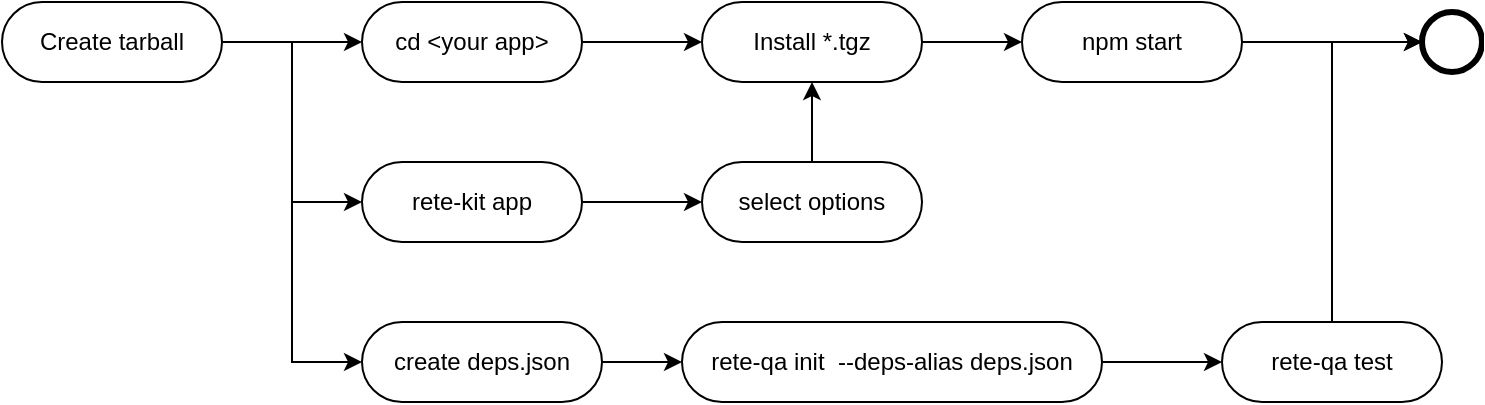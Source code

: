 <mxfile>
    <diagram name="page-1" id="nTteX_-L-bd6lsjCAH_5">
        <mxGraphModel dx="390" dy="311" grid="1" gridSize="10" guides="1" tooltips="1" connect="1" arrows="1" fold="1" page="1" pageScale="1" pageWidth="827" pageHeight="1169" math="0" shadow="0">
            <root>
                <mxCell id="0"/>
                <mxCell id="1" parent="0"/>
                <mxCell id="44" style="edgeStyle=none;html=1;exitX=1;exitY=0.5;exitDx=0;exitDy=0;entryX=0;entryY=0.5;entryDx=0;entryDy=0;" edge="1" parent="1" source="nebLcPZcH7VbZwTWm6rH-7" target="43">
                    <mxGeometry relative="1" as="geometry"/>
                </mxCell>
                <mxCell id="49" style="edgeStyle=orthogonalEdgeStyle;html=1;exitX=1;exitY=0.5;exitDx=0;exitDy=0;entryX=0;entryY=0.5;entryDx=0;entryDy=0;rounded=0;" edge="1" parent="1" source="nebLcPZcH7VbZwTWm6rH-7" target="48">
                    <mxGeometry relative="1" as="geometry"/>
                </mxCell>
                <mxCell id="53" style="edgeStyle=orthogonalEdgeStyle;rounded=0;html=1;exitX=1;exitY=0.5;exitDx=0;exitDy=0;entryX=0;entryY=0.5;entryDx=0;entryDy=0;" edge="1" parent="1" source="nebLcPZcH7VbZwTWm6rH-7" target="61">
                    <mxGeometry relative="1" as="geometry"/>
                </mxCell>
                <mxCell id="nebLcPZcH7VbZwTWm6rH-7" value="Create tarball" style="rounded=1;whiteSpace=wrap;html=1;arcSize=50;" parent="1" vertex="1">
                    <mxGeometry x="40" y="40" width="110" height="40" as="geometry"/>
                </mxCell>
                <mxCell id="47" style="edgeStyle=none;html=1;exitX=1;exitY=0.5;exitDx=0;exitDy=0;entryX=0;entryY=0.5;entryDx=0;entryDy=0;" edge="1" parent="1" source="2" target="46">
                    <mxGeometry relative="1" as="geometry"/>
                </mxCell>
                <mxCell id="2" value="&lt;span style=&quot;font-size: 12px;&quot;&gt;Install *.tgz&lt;/span&gt;" style="rounded=1;whiteSpace=wrap;html=1;arcSize=50;" parent="1" vertex="1">
                    <mxGeometry x="390" y="40" width="110" height="40" as="geometry"/>
                </mxCell>
                <mxCell id="45" style="edgeStyle=none;html=1;exitX=1;exitY=0.5;exitDx=0;exitDy=0;entryX=0;entryY=0.5;entryDx=0;entryDy=0;" edge="1" parent="1" source="43" target="2">
                    <mxGeometry relative="1" as="geometry"/>
                </mxCell>
                <mxCell id="43" value="cd &amp;lt;your app&amp;gt;" style="rounded=1;whiteSpace=wrap;html=1;arcSize=50;" vertex="1" parent="1">
                    <mxGeometry x="220" y="40" width="110" height="40" as="geometry"/>
                </mxCell>
                <mxCell id="58" style="edgeStyle=orthogonalEdgeStyle;rounded=0;html=1;exitX=1;exitY=0.5;exitDx=0;exitDy=0;entryX=0;entryY=0.5;entryDx=0;entryDy=0;entryPerimeter=0;" edge="1" parent="1" source="46" target="57">
                    <mxGeometry relative="1" as="geometry"/>
                </mxCell>
                <mxCell id="46" value="npm start" style="rounded=1;whiteSpace=wrap;html=1;arcSize=50;" vertex="1" parent="1">
                    <mxGeometry x="550" y="40" width="110" height="40" as="geometry"/>
                </mxCell>
                <mxCell id="66" style="edgeStyle=orthogonalEdgeStyle;rounded=0;html=1;exitX=1;exitY=0.5;exitDx=0;exitDy=0;entryX=0;entryY=0.5;entryDx=0;entryDy=0;" edge="1" parent="1" source="48" target="65">
                    <mxGeometry relative="1" as="geometry"/>
                </mxCell>
                <mxCell id="48" value="rete-kit app" style="rounded=1;whiteSpace=wrap;html=1;arcSize=50;" vertex="1" parent="1">
                    <mxGeometry x="220" y="120" width="110" height="40" as="geometry"/>
                </mxCell>
                <mxCell id="60" style="edgeStyle=orthogonalEdgeStyle;rounded=0;html=1;exitX=1;exitY=0.5;exitDx=0;exitDy=0;entryX=0;entryY=0.5;entryDx=0;entryDy=0;" edge="1" parent="1" source="50" target="55">
                    <mxGeometry relative="1" as="geometry"/>
                </mxCell>
                <mxCell id="50" value="rete-qa init&amp;nbsp;&amp;nbsp;--deps-alias deps.json" style="rounded=1;whiteSpace=wrap;html=1;arcSize=50;" vertex="1" parent="1">
                    <mxGeometry x="380" y="200" width="210" height="40" as="geometry"/>
                </mxCell>
                <mxCell id="64" style="edgeStyle=orthogonalEdgeStyle;rounded=0;html=1;exitX=0.5;exitY=0;exitDx=0;exitDy=0;entryX=0;entryY=0.5;entryDx=0;entryDy=0;entryPerimeter=0;" edge="1" parent="1" source="55" target="57">
                    <mxGeometry relative="1" as="geometry"/>
                </mxCell>
                <mxCell id="55" value="rete-qa test" style="rounded=1;whiteSpace=wrap;html=1;arcSize=50;" vertex="1" parent="1">
                    <mxGeometry x="650" y="200" width="110" height="40" as="geometry"/>
                </mxCell>
                <mxCell id="57" value="" style="points=[[0.145,0.145,0],[0.5,0,0],[0.855,0.145,0],[1,0.5,0],[0.855,0.855,0],[0.5,1,0],[0.145,0.855,0],[0,0.5,0]];shape=mxgraph.bpmn.event;html=1;verticalLabelPosition=bottom;labelBackgroundColor=#ffffff;verticalAlign=top;align=center;perimeter=ellipsePerimeter;outlineConnect=0;aspect=fixed;outline=end;symbol=terminate2;" vertex="1" parent="1">
                    <mxGeometry x="750" y="45" width="30" height="30" as="geometry"/>
                </mxCell>
                <mxCell id="63" style="edgeStyle=orthogonalEdgeStyle;rounded=0;html=1;exitX=1;exitY=0.5;exitDx=0;exitDy=0;entryX=0;entryY=0.5;entryDx=0;entryDy=0;" edge="1" parent="1" source="61" target="50">
                    <mxGeometry relative="1" as="geometry"/>
                </mxCell>
                <mxCell id="61" value="create deps.json" style="rounded=1;whiteSpace=wrap;html=1;arcSize=50;" vertex="1" parent="1">
                    <mxGeometry x="220" y="200" width="120" height="40" as="geometry"/>
                </mxCell>
                <mxCell id="67" style="edgeStyle=orthogonalEdgeStyle;rounded=0;html=1;exitX=0.5;exitY=0;exitDx=0;exitDy=0;entryX=0.5;entryY=1;entryDx=0;entryDy=0;" edge="1" parent="1" source="65" target="2">
                    <mxGeometry relative="1" as="geometry"/>
                </mxCell>
                <mxCell id="65" value="select options" style="rounded=1;whiteSpace=wrap;html=1;arcSize=50;" vertex="1" parent="1">
                    <mxGeometry x="390" y="120" width="110" height="40" as="geometry"/>
                </mxCell>
            </root>
        </mxGraphModel>
    </diagram>
</mxfile>
